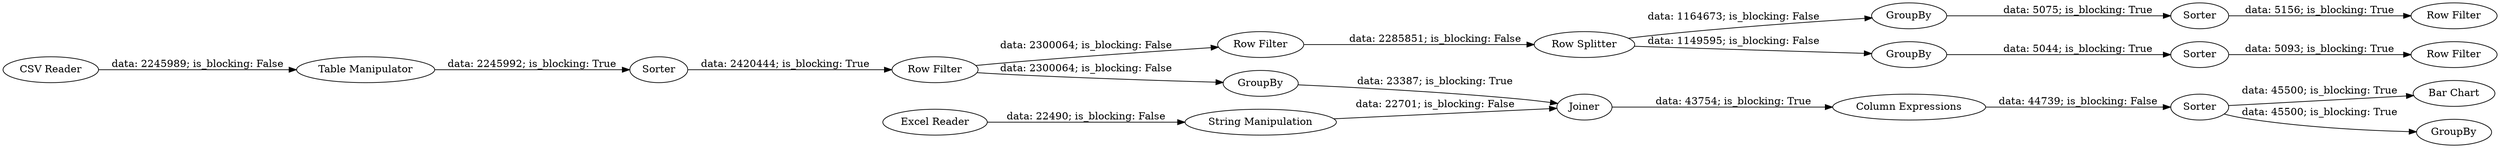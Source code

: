 digraph {
	"8204501755373651636_76" [label=Joiner]
	"8204501755373651636_81" [label="Bar Chart"]
	"8204501755373651636_79" [label=Sorter]
	"8204501755373651636_70" [label=GroupBy]
	"8204501755373651636_72" [label="Row Filter"]
	"8204501755373651636_77" [label=GroupBy]
	"8204501755373651636_78" [label="Column Expressions"]
	"8204501755373651636_66" [label="Row Splitter"]
	"8204501755373651636_53" [label="Excel Reader"]
	"8204501755373651636_69" [label="Row Filter"]
	"8204501755373651636_74" [label="Row Filter"]
	"8204501755373651636_80" [label=GroupBy]
	"8204501755373651636_18" [label="Row Filter"]
	"8204501755373651636_75" [label="String Manipulation"]
	"8204501755373651636_67" [label=GroupBy]
	"8204501755373651636_71" [label=Sorter]
	"8204501755373651636_64" [label="Table Manipulator"]
	"8204501755373651636_51" [label="CSV Reader"]
	"8204501755373651636_65" [label=Sorter]
	"8204501755373651636_68" [label=Sorter]
	"8204501755373651636_51" -> "8204501755373651636_64" [label="data: 2245989; is_blocking: False"]
	"8204501755373651636_76" -> "8204501755373651636_78" [label="data: 43754; is_blocking: True"]
	"8204501755373651636_79" -> "8204501755373651636_81" [label="data: 45500; is_blocking: True"]
	"8204501755373651636_65" -> "8204501755373651636_18" [label="data: 2420444; is_blocking: True"]
	"8204501755373651636_74" -> "8204501755373651636_66" [label="data: 2285851; is_blocking: False"]
	"8204501755373651636_66" -> "8204501755373651636_67" [label="data: 1164673; is_blocking: False"]
	"8204501755373651636_78" -> "8204501755373651636_79" [label="data: 44739; is_blocking: False"]
	"8204501755373651636_77" -> "8204501755373651636_76" [label="data: 23387; is_blocking: True"]
	"8204501755373651636_75" -> "8204501755373651636_76" [label="data: 22701; is_blocking: False"]
	"8204501755373651636_53" -> "8204501755373651636_75" [label="data: 22490; is_blocking: False"]
	"8204501755373651636_70" -> "8204501755373651636_71" [label="data: 5044; is_blocking: True"]
	"8204501755373651636_64" -> "8204501755373651636_65" [label="data: 2245992; is_blocking: True"]
	"8204501755373651636_79" -> "8204501755373651636_80" [label="data: 45500; is_blocking: True"]
	"8204501755373651636_66" -> "8204501755373651636_70" [label="data: 1149595; is_blocking: False"]
	"8204501755373651636_68" -> "8204501755373651636_69" [label="data: 5156; is_blocking: True"]
	"8204501755373651636_18" -> "8204501755373651636_74" [label="data: 2300064; is_blocking: False"]
	"8204501755373651636_18" -> "8204501755373651636_77" [label="data: 2300064; is_blocking: False"]
	"8204501755373651636_71" -> "8204501755373651636_72" [label="data: 5093; is_blocking: True"]
	"8204501755373651636_67" -> "8204501755373651636_68" [label="data: 5075; is_blocking: True"]
	rankdir=LR
}
